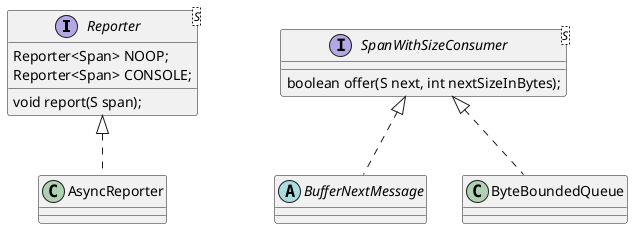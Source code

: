 @startuml

interface Reporter<S> {
    Reporter<Span> NOOP;
    Reporter<Span> CONSOLE;
    void report(S span);
}

class AsyncReporter implements Reporter {

}

interface SpanWithSizeConsumer<S> {
    boolean offer(S next, int nextSizeInBytes);
}

abstract class BufferNextMessage implements SpanWithSizeConsumer {
}

class ByteBoundedQueue implements SpanWithSizeConsumer {
}

@enduml
